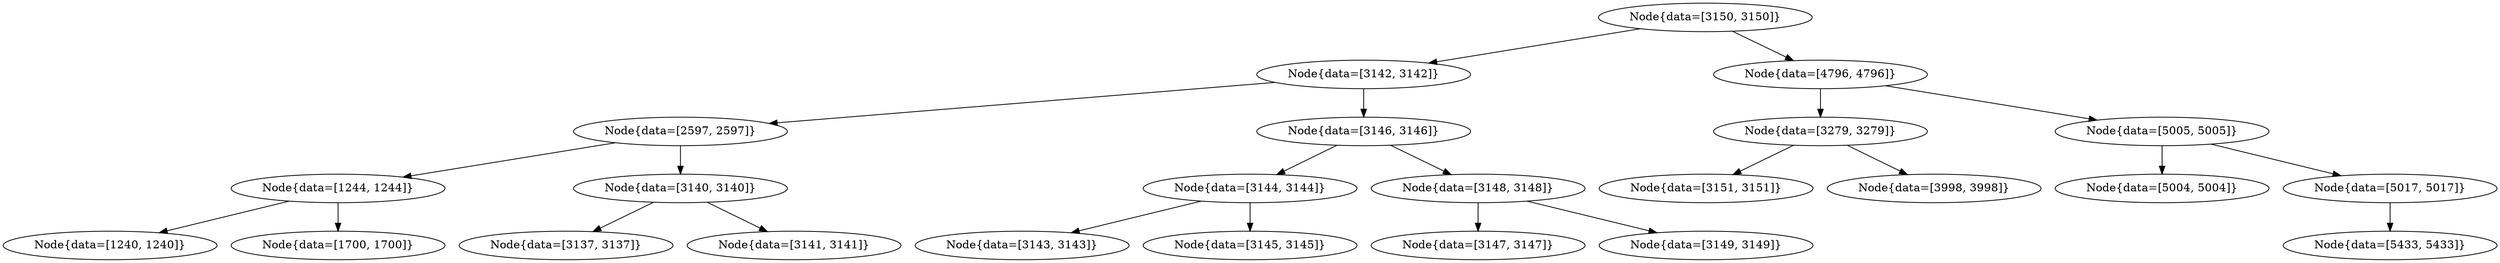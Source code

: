 digraph G{
316162364 [label="Node{data=[3150, 3150]}"]
316162364 -> 830978502
830978502 [label="Node{data=[3142, 3142]}"]
830978502 -> 605647588
605647588 [label="Node{data=[2597, 2597]}"]
605647588 -> 2121194636
2121194636 [label="Node{data=[1244, 1244]}"]
2121194636 -> 779072476
779072476 [label="Node{data=[1240, 1240]}"]
2121194636 -> 573208158
573208158 [label="Node{data=[1700, 1700]}"]
605647588 -> 1296805549
1296805549 [label="Node{data=[3140, 3140]}"]
1296805549 -> 1162445108
1162445108 [label="Node{data=[3137, 3137]}"]
1296805549 -> 384510738
384510738 [label="Node{data=[3141, 3141]}"]
830978502 -> 1728198423
1728198423 [label="Node{data=[3146, 3146]}"]
1728198423 -> 2007810972
2007810972 [label="Node{data=[3144, 3144]}"]
2007810972 -> 2128985212
2128985212 [label="Node{data=[3143, 3143]}"]
2007810972 -> 823765769
823765769 [label="Node{data=[3145, 3145]}"]
1728198423 -> 1205176498
1205176498 [label="Node{data=[3148, 3148]}"]
1205176498 -> 1458832375
1458832375 [label="Node{data=[3147, 3147]}"]
1205176498 -> 86070025
86070025 [label="Node{data=[3149, 3149]}"]
316162364 -> 2031935815
2031935815 [label="Node{data=[4796, 4796]}"]
2031935815 -> 317159118
317159118 [label="Node{data=[3279, 3279]}"]
317159118 -> 1694119134
1694119134 [label="Node{data=[3151, 3151]}"]
317159118 -> 1808570963
1808570963 [label="Node{data=[3998, 3998]}"]
2031935815 -> 1975797940
1975797940 [label="Node{data=[5005, 5005]}"]
1975797940 -> 1547436484
1547436484 [label="Node{data=[5004, 5004]}"]
1975797940 -> 1775604313
1775604313 [label="Node{data=[5017, 5017]}"]
1775604313 -> 1715770162
1715770162 [label="Node{data=[5433, 5433]}"]
}